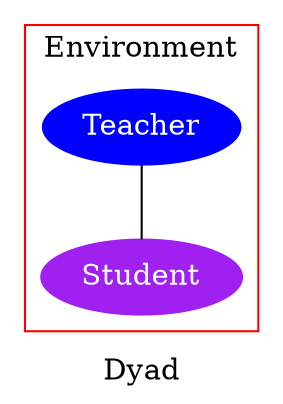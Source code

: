 graph G {
  node [style = filled; color = purple; fontcolor = white;];
  label = "Dyad";
  
  t1 [label = "Teacher";color = blue;];
  s1 [label = "Student";];
  
  subgraph cluster_env {
    color = red;
    label = "Environment";
    t1 -- s1;
  }
}
